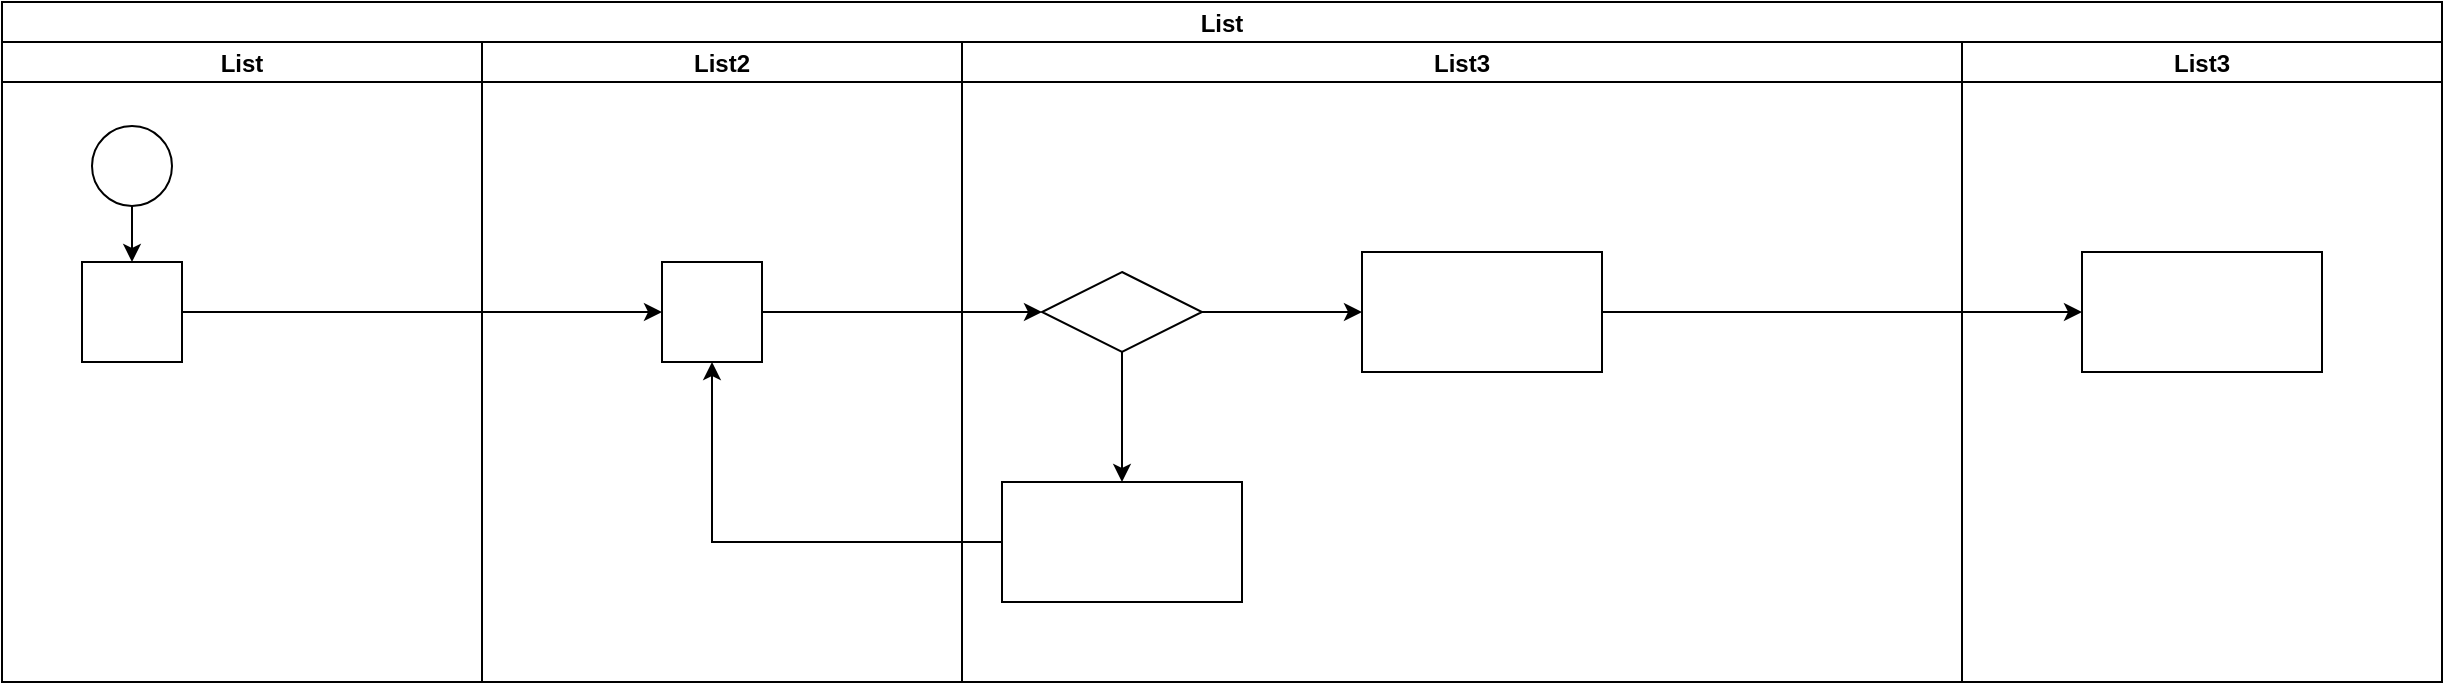 <mxfile version="26.0.12">
  <diagram name="第 1 页" id="uwe3nv1H6ymkN90_QkMq">
    <mxGraphModel dx="2261" dy="1955" grid="1" gridSize="10" guides="1" tooltips="1" connect="1" arrows="1" fold="1" page="1" pageScale="1" pageWidth="827" pageHeight="1169" math="0" shadow="0">
      <root>
        <mxCell id="0" />
        <mxCell id="1" parent="0" />
        <mxCell id="0n_Mfnym7IWzTo2RlIgV-1" value="List" style="swimlane;childLayout=stackLayout;resizeParent=1;resizeParentMax=0;startSize=20;horizontal=1;expand=1;resizable=1;rotatable=1;cloneable=1;deletable=1;pointerEvents=1;" vertex="1" parent="1">
          <mxGeometry x="-710" y="-490" width="1220" height="340" as="geometry" />
        </mxCell>
        <mxCell id="0n_Mfnym7IWzTo2RlIgV-2" value="List" style="swimlane;startSize=20;" vertex="1" parent="0n_Mfnym7IWzTo2RlIgV-1">
          <mxGeometry y="20" width="240" height="320" as="geometry" />
        </mxCell>
        <mxCell id="0n_Mfnym7IWzTo2RlIgV-3" style="edgeStyle=orthogonalEdgeStyle;rounded=0;orthogonalLoop=1;jettySize=auto;html=1;exitX=0.5;exitY=1;exitDx=0;exitDy=0;entryX=0.5;entryY=0;entryDx=0;entryDy=0;" edge="1" parent="0n_Mfnym7IWzTo2RlIgV-2" source="0n_Mfnym7IWzTo2RlIgV-4" target="0n_Mfnym7IWzTo2RlIgV-5">
          <mxGeometry relative="1" as="geometry" />
        </mxCell>
        <mxCell id="0n_Mfnym7IWzTo2RlIgV-4" value="" style="rounded=1;whiteSpace=wrap;html=1;arcSize=50;" vertex="1" parent="0n_Mfnym7IWzTo2RlIgV-2">
          <mxGeometry x="45" y="42" width="40" height="40" as="geometry" />
        </mxCell>
        <mxCell id="0n_Mfnym7IWzTo2RlIgV-5" value="" style="whiteSpace=wrap;html=1;aspect=fixed;sketch=0;" vertex="1" parent="0n_Mfnym7IWzTo2RlIgV-2">
          <mxGeometry x="40" y="110" width="50" height="50" as="geometry" />
        </mxCell>
        <mxCell id="0n_Mfnym7IWzTo2RlIgV-6" value="List2" style="swimlane;startSize=20;" vertex="1" parent="0n_Mfnym7IWzTo2RlIgV-1">
          <mxGeometry x="240" y="20" width="240" height="320" as="geometry" />
        </mxCell>
        <mxCell id="0n_Mfnym7IWzTo2RlIgV-7" value="" style="whiteSpace=wrap;html=1;aspect=fixed;sketch=0;" vertex="1" parent="0n_Mfnym7IWzTo2RlIgV-6">
          <mxGeometry x="90" y="110" width="50" height="50" as="geometry" />
        </mxCell>
        <mxCell id="0n_Mfnym7IWzTo2RlIgV-8" style="edgeStyle=orthogonalEdgeStyle;rounded=0;orthogonalLoop=1;jettySize=auto;html=1;exitX=1;exitY=0.5;exitDx=0;exitDy=0;entryX=0;entryY=0.5;entryDx=0;entryDy=0;" edge="1" parent="0n_Mfnym7IWzTo2RlIgV-1" source="0n_Mfnym7IWzTo2RlIgV-5" target="0n_Mfnym7IWzTo2RlIgV-7">
          <mxGeometry relative="1" as="geometry" />
        </mxCell>
        <mxCell id="0n_Mfnym7IWzTo2RlIgV-9" value="List3" style="swimlane;startSize=20;" vertex="1" parent="0n_Mfnym7IWzTo2RlIgV-1">
          <mxGeometry x="480" y="20" width="500" height="320" as="geometry" />
        </mxCell>
        <mxCell id="0n_Mfnym7IWzTo2RlIgV-10" style="edgeStyle=orthogonalEdgeStyle;rounded=0;orthogonalLoop=1;jettySize=auto;html=1;exitX=1;exitY=0.5;exitDx=0;exitDy=0;entryX=0;entryY=0.5;entryDx=0;entryDy=0;" edge="1" parent="0n_Mfnym7IWzTo2RlIgV-9" source="0n_Mfnym7IWzTo2RlIgV-12" target="0n_Mfnym7IWzTo2RlIgV-13">
          <mxGeometry relative="1" as="geometry" />
        </mxCell>
        <mxCell id="0n_Mfnym7IWzTo2RlIgV-11" style="edgeStyle=orthogonalEdgeStyle;rounded=0;orthogonalLoop=1;jettySize=auto;html=1;exitX=0.5;exitY=1;exitDx=0;exitDy=0;entryX=0.5;entryY=0;entryDx=0;entryDy=0;" edge="1" parent="0n_Mfnym7IWzTo2RlIgV-9" source="0n_Mfnym7IWzTo2RlIgV-12" target="0n_Mfnym7IWzTo2RlIgV-14">
          <mxGeometry relative="1" as="geometry" />
        </mxCell>
        <mxCell id="0n_Mfnym7IWzTo2RlIgV-12" value="" style="rhombus;whiteSpace=wrap;html=1;sketch=0;" vertex="1" parent="0n_Mfnym7IWzTo2RlIgV-9">
          <mxGeometry x="40" y="115" width="80" height="40" as="geometry" />
        </mxCell>
        <mxCell id="0n_Mfnym7IWzTo2RlIgV-13" value="" style="rounded=0;whiteSpace=wrap;html=1;sketch=0;" vertex="1" parent="0n_Mfnym7IWzTo2RlIgV-9">
          <mxGeometry x="200" y="105" width="120" height="60" as="geometry" />
        </mxCell>
        <mxCell id="0n_Mfnym7IWzTo2RlIgV-14" value="" style="rounded=0;whiteSpace=wrap;html=1;sketch=0;" vertex="1" parent="0n_Mfnym7IWzTo2RlIgV-9">
          <mxGeometry x="20" y="220" width="120" height="60" as="geometry" />
        </mxCell>
        <mxCell id="0n_Mfnym7IWzTo2RlIgV-15" style="edgeStyle=orthogonalEdgeStyle;rounded=0;orthogonalLoop=1;jettySize=auto;html=1;exitX=0;exitY=0.5;exitDx=0;exitDy=0;entryX=0.5;entryY=1;entryDx=0;entryDy=0;" edge="1" parent="0n_Mfnym7IWzTo2RlIgV-1" source="0n_Mfnym7IWzTo2RlIgV-14" target="0n_Mfnym7IWzTo2RlIgV-7">
          <mxGeometry relative="1" as="geometry" />
        </mxCell>
        <mxCell id="0n_Mfnym7IWzTo2RlIgV-16" value="List3" style="swimlane;startSize=20;" vertex="1" parent="0n_Mfnym7IWzTo2RlIgV-1">
          <mxGeometry x="980" y="20" width="240" height="320" as="geometry" />
        </mxCell>
        <mxCell id="0n_Mfnym7IWzTo2RlIgV-17" value="" style="rounded=0;whiteSpace=wrap;html=1;sketch=0;" vertex="1" parent="0n_Mfnym7IWzTo2RlIgV-16">
          <mxGeometry x="60" y="105" width="120" height="60" as="geometry" />
        </mxCell>
        <mxCell id="0n_Mfnym7IWzTo2RlIgV-18" style="edgeStyle=orthogonalEdgeStyle;rounded=0;orthogonalLoop=1;jettySize=auto;html=1;exitX=1;exitY=0.5;exitDx=0;exitDy=0;entryX=0;entryY=0.5;entryDx=0;entryDy=0;" edge="1" parent="0n_Mfnym7IWzTo2RlIgV-1" source="0n_Mfnym7IWzTo2RlIgV-13" target="0n_Mfnym7IWzTo2RlIgV-17">
          <mxGeometry relative="1" as="geometry" />
        </mxCell>
        <mxCell id="0n_Mfnym7IWzTo2RlIgV-19" style="edgeStyle=orthogonalEdgeStyle;rounded=0;orthogonalLoop=1;jettySize=auto;html=1;exitX=1;exitY=0.5;exitDx=0;exitDy=0;entryX=0;entryY=0.5;entryDx=0;entryDy=0;" edge="1" parent="0n_Mfnym7IWzTo2RlIgV-1" source="0n_Mfnym7IWzTo2RlIgV-7" target="0n_Mfnym7IWzTo2RlIgV-12">
          <mxGeometry relative="1" as="geometry" />
        </mxCell>
      </root>
    </mxGraphModel>
  </diagram>
</mxfile>
